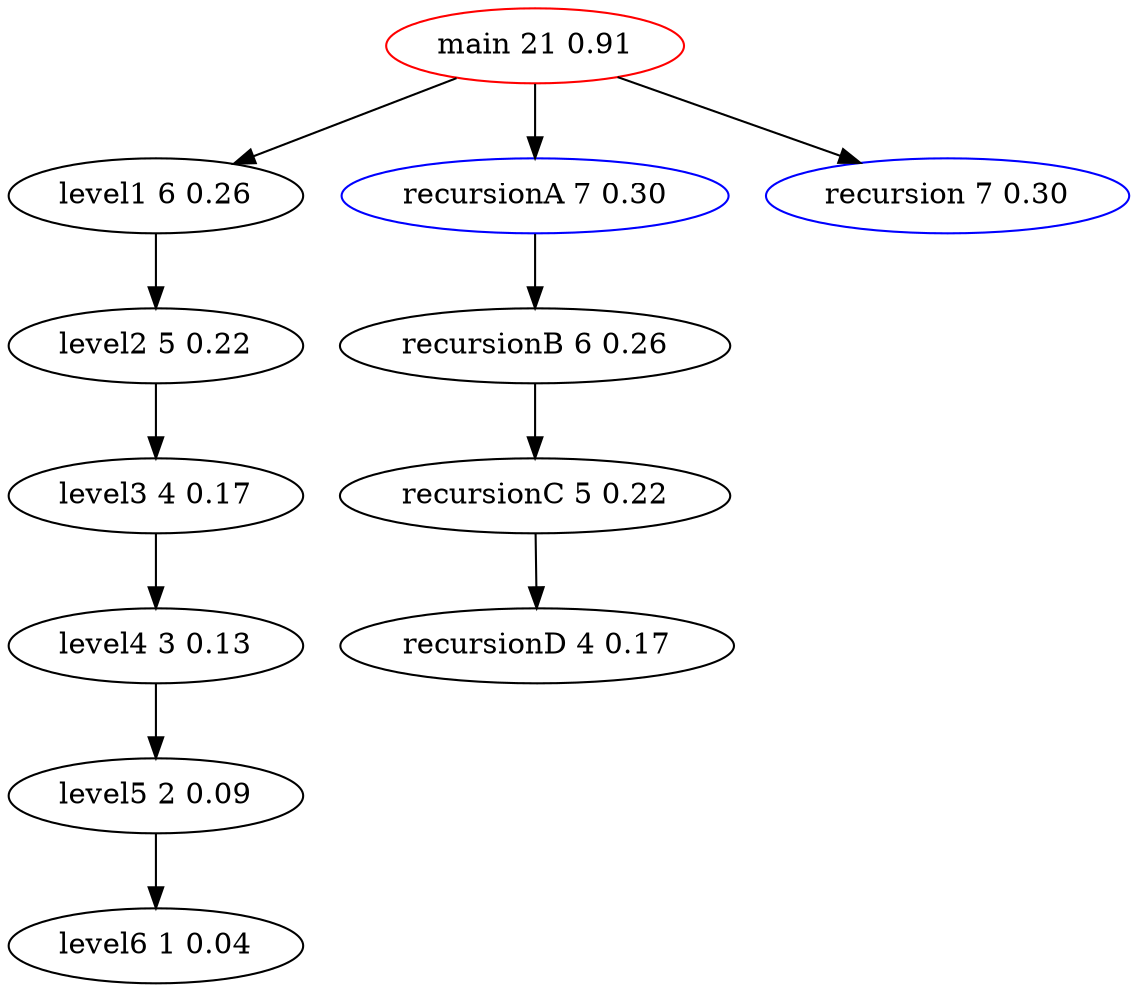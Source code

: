 digraph {
//节点定义
main[label="main 21 0.91" color=red];
level1[label="level1 6 0.26" color=black];
level2[label="level2 5 0.22" color=black];
level3[label="level3 4 0.17" color=black];
level4[label="level4 3 0.13" color=black];
level5[label="level5 2 0.09" color=black];
level6[label="level6 1 0.04" color=black];
recursionA[label="recursionA 7 0.30" color=blue];
recursionB[label="recursionB 6 0.26" color=black];
recursionC[label="recursionC 5 0.22" color=black];
recursionD[label="recursionD 4 0.17" color=black];
recursion[label="recursion 7 0.30" color=blue];


main -> level1;
level1 -> level2;
level2 -> level3;
level3 -> level4;
level4 -> level5;
level5 -> level6;
main -> recursionA;
recursionA -> recursionB;
recursionB -> recursionC;
recursionC -> recursionD;
main -> recursion;
}
